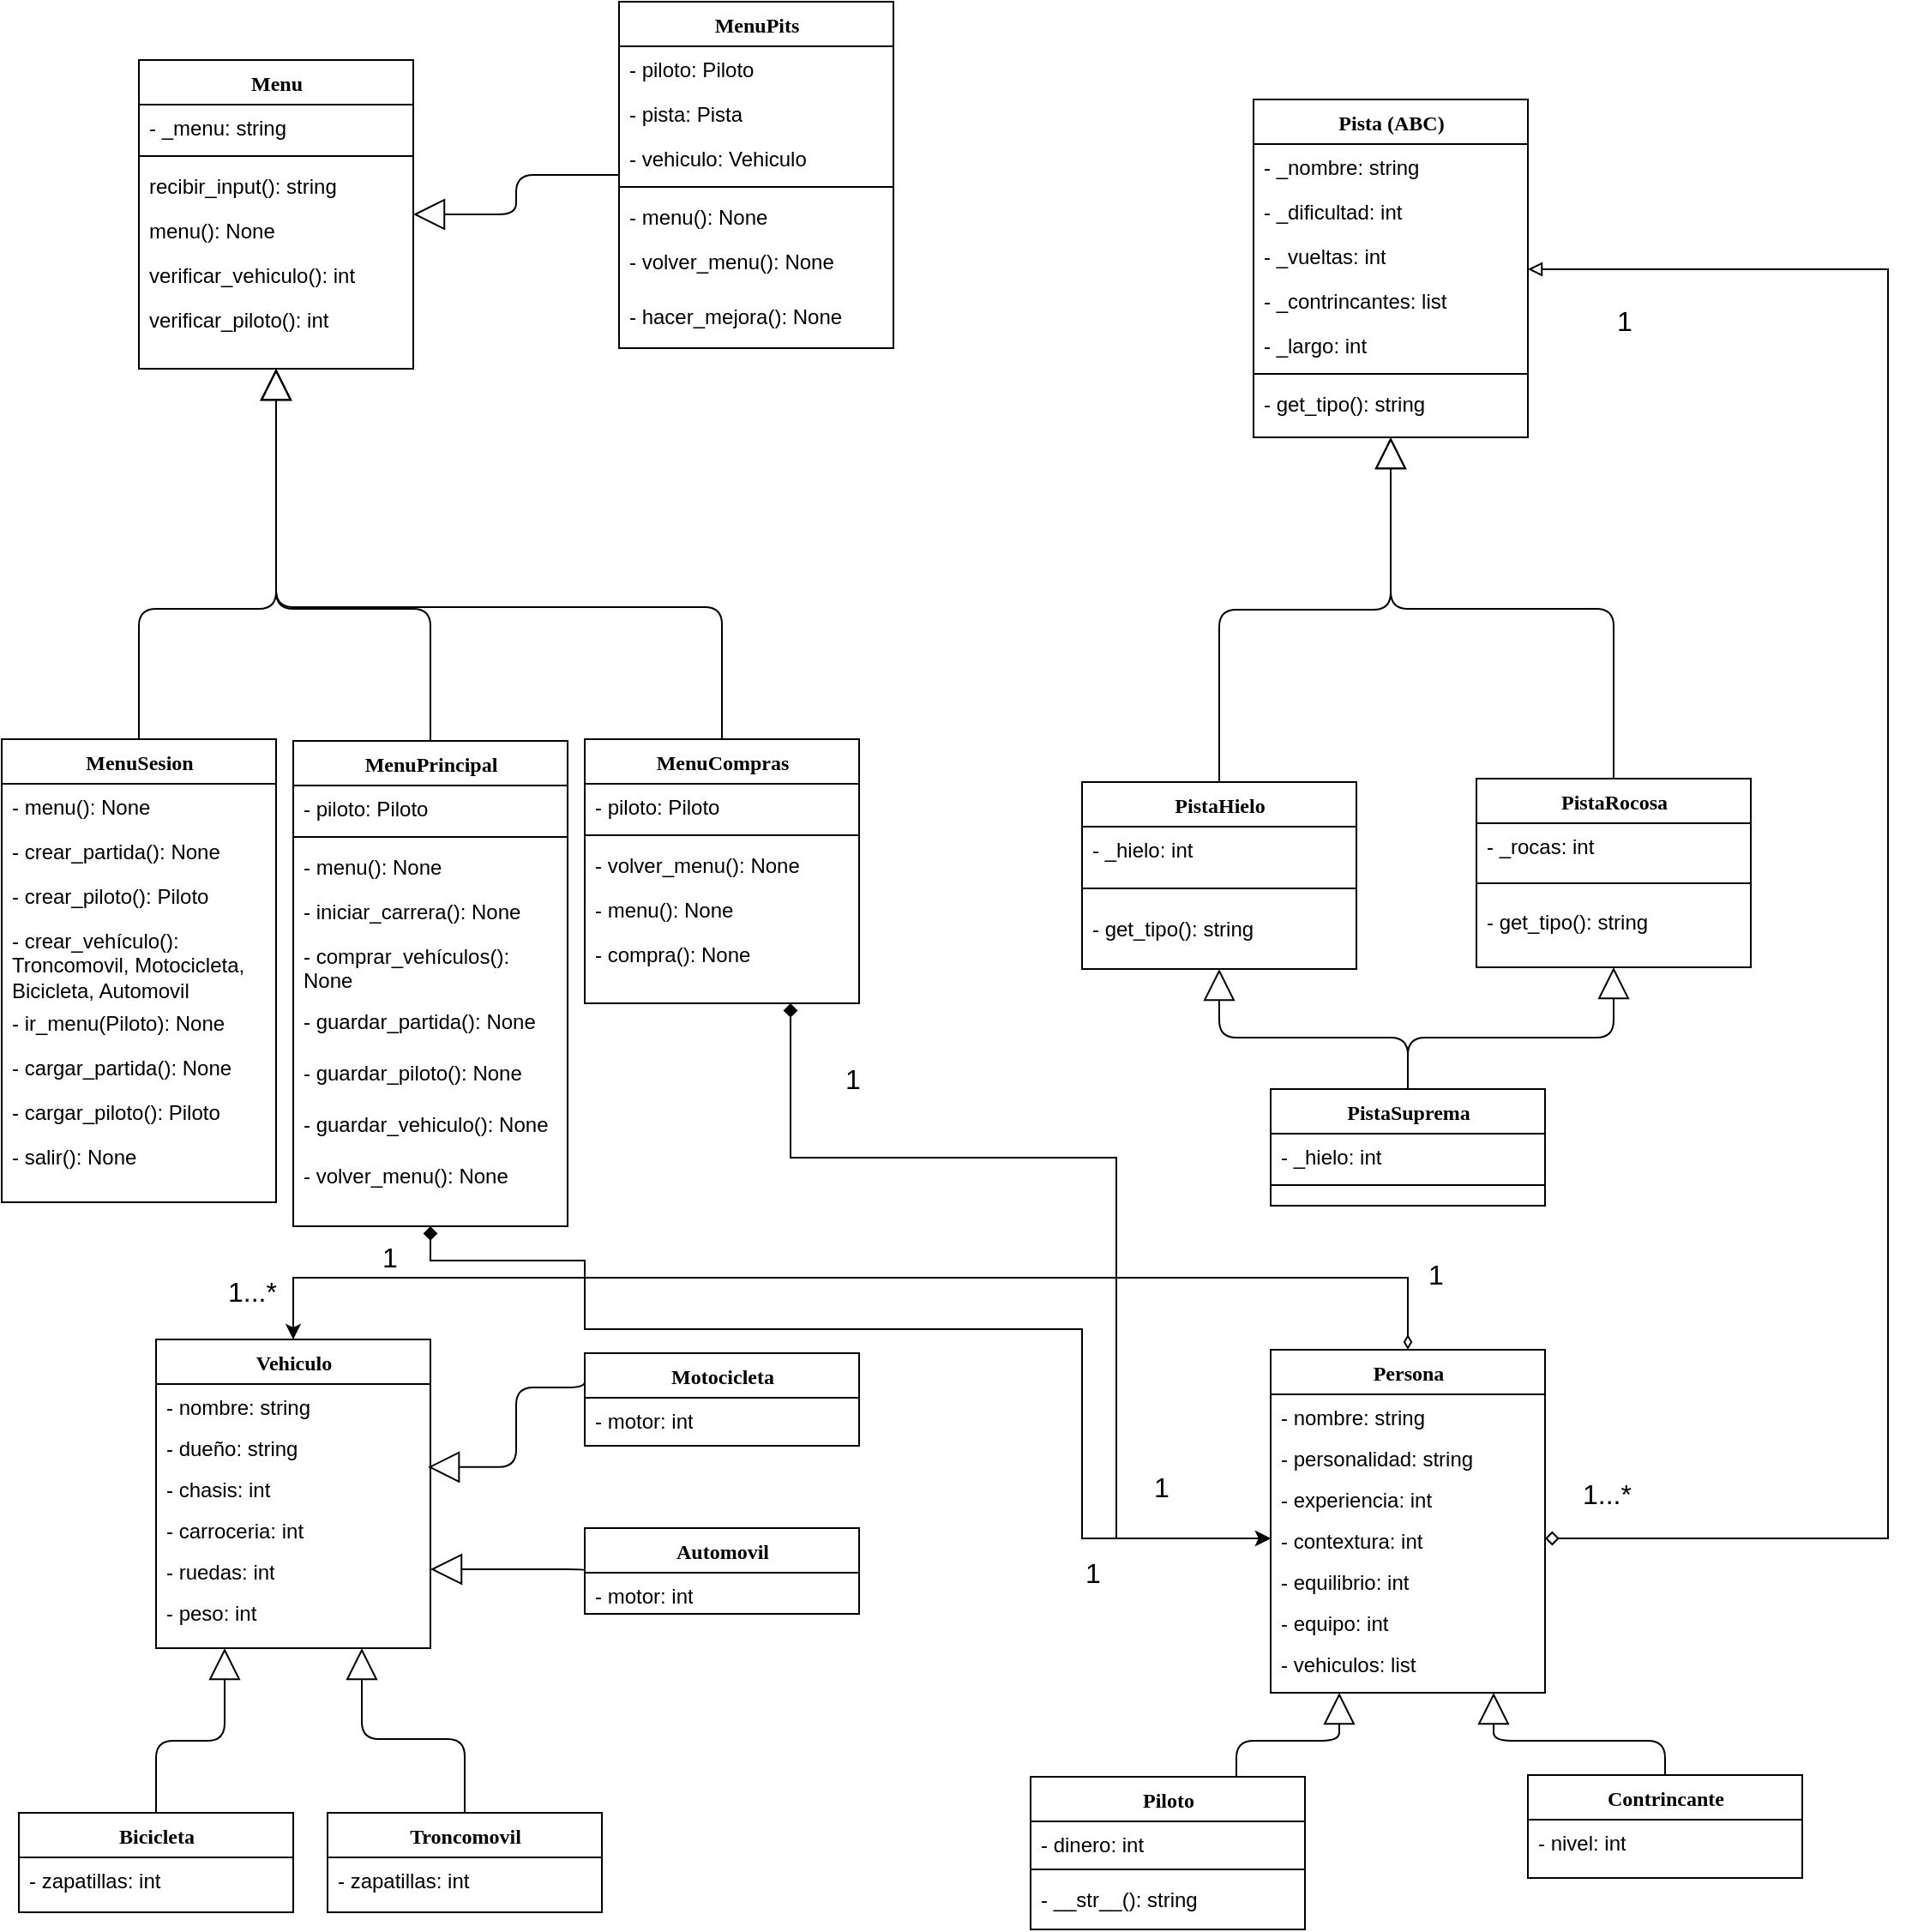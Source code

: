 <mxfile version="11.2.8" type="device" pages="1"><diagram name="Page-1" id="9f46799a-70d6-7492-0946-bef42562c5a5"><mxGraphModel dx="1038" dy="548" grid="1" gridSize="10" guides="1" tooltips="1" connect="1" arrows="1" fold="1" page="1" pageScale="1" pageWidth="1200" pageHeight="1600" background="#ffffff" math="0" shadow="0"><root><mxCell id="0"/><mxCell id="1" parent="0"/><mxCell id="78961159f06e98e8-17" value="Menu" style="swimlane;html=1;fontStyle=1;align=center;verticalAlign=top;childLayout=stackLayout;horizontal=1;startSize=26;horizontalStack=0;resizeParent=1;resizeLast=0;collapsible=1;marginBottom=0;swimlaneFillColor=#ffffff;rounded=0;shadow=0;comic=0;labelBackgroundColor=none;strokeColor=#000000;strokeWidth=1;fillColor=none;fontFamily=Verdana;fontSize=12;fontColor=#000000;" parent="1" vertex="1"><mxGeometry x="90" y="60" width="160" height="180" as="geometry"/></mxCell><mxCell id="78961159f06e98e8-21" value="- _menu: string" style="text;html=1;strokeColor=none;fillColor=none;align=left;verticalAlign=top;spacingLeft=4;spacingRight=4;whiteSpace=wrap;overflow=hidden;rotatable=0;points=[[0,0.5],[1,0.5]];portConstraint=eastwest;" parent="78961159f06e98e8-17" vertex="1"><mxGeometry y="26" width="160" height="26" as="geometry"/></mxCell><mxCell id="78961159f06e98e8-19" value="" style="line;html=1;strokeWidth=1;fillColor=none;align=left;verticalAlign=middle;spacingTop=-1;spacingLeft=3;spacingRight=3;rotatable=0;labelPosition=right;points=[];portConstraint=eastwest;" parent="78961159f06e98e8-17" vertex="1"><mxGeometry y="52" width="160" height="8" as="geometry"/></mxCell><mxCell id="78961159f06e98e8-20" value="recibir_input(): string" style="text;html=1;strokeColor=none;fillColor=none;align=left;verticalAlign=top;spacingLeft=4;spacingRight=4;whiteSpace=wrap;overflow=hidden;rotatable=0;points=[[0,0.5],[1,0.5]];portConstraint=eastwest;" parent="78961159f06e98e8-17" vertex="1"><mxGeometry y="60" width="160" height="26" as="geometry"/></mxCell><mxCell id="78961159f06e98e8-27" value="menu(): None" style="text;html=1;strokeColor=none;fillColor=none;align=left;verticalAlign=top;spacingLeft=4;spacingRight=4;whiteSpace=wrap;overflow=hidden;rotatable=0;points=[[0,0.5],[1,0.5]];portConstraint=eastwest;" parent="78961159f06e98e8-17" vertex="1"><mxGeometry y="86" width="160" height="26" as="geometry"/></mxCell><mxCell id="rrt5qIsSWdjHGYp9S4pI-237" value="verificar_vehiculo(): int" style="text;html=1;strokeColor=none;fillColor=none;align=left;verticalAlign=top;spacingLeft=4;spacingRight=4;whiteSpace=wrap;overflow=hidden;rotatable=0;points=[[0,0.5],[1,0.5]];portConstraint=eastwest;" vertex="1" parent="78961159f06e98e8-17"><mxGeometry y="112" width="160" height="26" as="geometry"/></mxCell><mxCell id="rrt5qIsSWdjHGYp9S4pI-238" value="verificar_piloto(): int" style="text;html=1;strokeColor=none;fillColor=none;align=left;verticalAlign=top;spacingLeft=4;spacingRight=4;whiteSpace=wrap;overflow=hidden;rotatable=0;points=[[0,0.5],[1,0.5]];portConstraint=eastwest;" vertex="1" parent="78961159f06e98e8-17"><mxGeometry y="138" width="160" height="26" as="geometry"/></mxCell><mxCell id="78961159f06e98e8-43" value="Pista (ABC)" style="swimlane;html=1;fontStyle=1;align=center;verticalAlign=top;childLayout=stackLayout;horizontal=1;startSize=26;horizontalStack=0;resizeParent=1;resizeLast=0;collapsible=1;marginBottom=0;swimlaneFillColor=#ffffff;rounded=0;shadow=0;comic=0;labelBackgroundColor=none;strokeColor=#000000;strokeWidth=1;fillColor=none;fontFamily=Verdana;fontSize=12;fontColor=#000000;container=0;" parent="1" vertex="1"><mxGeometry x="740" y="83" width="160" height="197" as="geometry"/></mxCell><mxCell id="78961159f06e98e8-44" value="- _nombre: string" style="text;html=1;strokeColor=none;fillColor=none;align=left;verticalAlign=top;spacingLeft=4;spacingRight=4;whiteSpace=wrap;overflow=hidden;rotatable=0;points=[[0,0.5],[1,0.5]];portConstraint=eastwest;" parent="78961159f06e98e8-43" vertex="1"><mxGeometry y="26" width="160" height="26" as="geometry"/></mxCell><mxCell id="78961159f06e98e8-45" value="- _dificultad: int" style="text;html=1;strokeColor=none;fillColor=none;align=left;verticalAlign=top;spacingLeft=4;spacingRight=4;whiteSpace=wrap;overflow=hidden;rotatable=0;points=[[0,0.5],[1,0.5]];portConstraint=eastwest;" parent="78961159f06e98e8-43" vertex="1"><mxGeometry y="52" width="160" height="26" as="geometry"/></mxCell><mxCell id="78961159f06e98e8-49" value="- _vueltas: int" style="text;html=1;strokeColor=none;fillColor=none;align=left;verticalAlign=top;spacingLeft=4;spacingRight=4;whiteSpace=wrap;overflow=hidden;rotatable=0;points=[[0,0.5],[1,0.5]];portConstraint=eastwest;" parent="78961159f06e98e8-43" vertex="1"><mxGeometry y="78" width="160" height="26" as="geometry"/></mxCell><mxCell id="rrt5qIsSWdjHGYp9S4pI-61" value="- _contrincantes: list" style="text;html=1;strokeColor=none;fillColor=none;align=left;verticalAlign=top;spacingLeft=4;spacingRight=4;whiteSpace=wrap;overflow=hidden;rotatable=0;points=[[0,0.5],[1,0.5]];portConstraint=eastwest;" vertex="1" parent="78961159f06e98e8-43"><mxGeometry y="104" width="160" height="26" as="geometry"/></mxCell><mxCell id="rrt5qIsSWdjHGYp9S4pI-62" value="- _largo: int" style="text;html=1;strokeColor=none;fillColor=none;align=left;verticalAlign=top;spacingLeft=4;spacingRight=4;whiteSpace=wrap;overflow=hidden;rotatable=0;points=[[0,0.5],[1,0.5]];portConstraint=eastwest;" vertex="1" parent="78961159f06e98e8-43"><mxGeometry y="130" width="160" height="26" as="geometry"/></mxCell><mxCell id="rrt5qIsSWdjHGYp9S4pI-65" value="" style="line;html=1;strokeWidth=1;fillColor=none;align=left;verticalAlign=middle;spacingTop=-1;spacingLeft=3;spacingRight=3;rotatable=0;labelPosition=right;points=[];portConstraint=eastwest;" vertex="1" parent="78961159f06e98e8-43"><mxGeometry y="156" width="160" height="8" as="geometry"/></mxCell><mxCell id="rrt5qIsSWdjHGYp9S4pI-73" value="- get_tipo(): string" style="text;html=1;strokeColor=none;fillColor=none;align=left;verticalAlign=top;spacingLeft=4;spacingRight=4;whiteSpace=wrap;overflow=hidden;rotatable=0;points=[[0,0.5],[1,0.5]];portConstraint=eastwest;" vertex="1" parent="78961159f06e98e8-43"><mxGeometry y="164" width="160" height="26" as="geometry"/></mxCell><mxCell id="78961159f06e98e8-128" style="edgeStyle=orthogonalEdgeStyle;html=1;labelBackgroundColor=none;startFill=0;startSize=8;endArrow=block;endFill=0;endSize=16;fontFamily=Verdana;fontSize=12;entryX=0.5;entryY=1;entryDx=0;entryDy=0;exitX=0.5;exitY=0;exitDx=0;exitDy=0;" parent="1" source="78961159f06e98e8-82" target="78961159f06e98e8-17" edge="1"><mxGeometry relative="1" as="geometry"><Array as="points"><mxPoint x="90" y="380"/><mxPoint x="170" y="380"/></Array></mxGeometry></mxCell><mxCell id="78961159f06e98e8-82" value="MenuSesion&lt;br&gt;" style="swimlane;html=1;fontStyle=1;align=center;verticalAlign=top;childLayout=stackLayout;horizontal=1;startSize=26;horizontalStack=0;resizeParent=1;resizeLast=0;collapsible=1;marginBottom=0;swimlaneFillColor=#ffffff;rounded=0;shadow=0;comic=0;labelBackgroundColor=none;strokeColor=#000000;strokeWidth=1;fillColor=none;fontFamily=Verdana;fontSize=12;fontColor=#000000;" parent="1" vertex="1"><mxGeometry x="10" y="456" width="160" height="270" as="geometry"/></mxCell><mxCell id="78961159f06e98e8-91" value="- menu(): None&lt;br&gt;" style="text;html=1;strokeColor=none;fillColor=none;align=left;verticalAlign=top;spacingLeft=4;spacingRight=4;whiteSpace=wrap;overflow=hidden;rotatable=0;points=[[0,0.5],[1,0.5]];portConstraint=eastwest;" parent="78961159f06e98e8-82" vertex="1"><mxGeometry y="26" width="160" height="26" as="geometry"/></mxCell><mxCell id="78961159f06e98e8-94" value="- crear_partida(): None" style="text;html=1;strokeColor=none;fillColor=none;align=left;verticalAlign=top;spacingLeft=4;spacingRight=4;whiteSpace=wrap;overflow=hidden;rotatable=0;points=[[0,0.5],[1,0.5]];portConstraint=eastwest;" parent="78961159f06e98e8-82" vertex="1"><mxGeometry y="52" width="160" height="26" as="geometry"/></mxCell><mxCell id="rrt5qIsSWdjHGYp9S4pI-35" value="- crear_piloto(): Piloto" style="text;html=1;strokeColor=none;fillColor=none;align=left;verticalAlign=top;spacingLeft=4;spacingRight=4;whiteSpace=wrap;overflow=hidden;rotatable=0;points=[[0,0.5],[1,0.5]];portConstraint=eastwest;" vertex="1" parent="78961159f06e98e8-82"><mxGeometry y="78" width="160" height="26" as="geometry"/></mxCell><mxCell id="rrt5qIsSWdjHGYp9S4pI-36" value="- crear_vehículo(): Troncomovil, Motocicleta, Bicicleta, Automovil" style="text;html=1;strokeColor=none;fillColor=none;align=left;verticalAlign=top;spacingLeft=4;spacingRight=4;whiteSpace=wrap;overflow=hidden;rotatable=0;points=[[0,0.5],[1,0.5]];portConstraint=eastwest;" vertex="1" parent="78961159f06e98e8-82"><mxGeometry y="104" width="160" height="48" as="geometry"/></mxCell><mxCell id="rrt5qIsSWdjHGYp9S4pI-39" value="- ir_menu(Piloto): None" style="text;html=1;strokeColor=none;fillColor=none;align=left;verticalAlign=top;spacingLeft=4;spacingRight=4;whiteSpace=wrap;overflow=hidden;rotatable=0;points=[[0,0.5],[1,0.5]];portConstraint=eastwest;" vertex="1" parent="78961159f06e98e8-82"><mxGeometry y="152" width="160" height="26" as="geometry"/></mxCell><mxCell id="rrt5qIsSWdjHGYp9S4pI-40" value="- cargar_partida(): None" style="text;html=1;strokeColor=none;fillColor=none;align=left;verticalAlign=top;spacingLeft=4;spacingRight=4;whiteSpace=wrap;overflow=hidden;rotatable=0;points=[[0,0.5],[1,0.5]];portConstraint=eastwest;" vertex="1" parent="78961159f06e98e8-82"><mxGeometry y="178" width="160" height="26" as="geometry"/></mxCell><mxCell id="rrt5qIsSWdjHGYp9S4pI-41" value="- cargar_piloto(): Piloto" style="text;html=1;strokeColor=none;fillColor=none;align=left;verticalAlign=top;spacingLeft=4;spacingRight=4;whiteSpace=wrap;overflow=hidden;rotatable=0;points=[[0,0.5],[1,0.5]];portConstraint=eastwest;" vertex="1" parent="78961159f06e98e8-82"><mxGeometry y="204" width="160" height="26" as="geometry"/></mxCell><mxCell id="rrt5qIsSWdjHGYp9S4pI-42" value="- salir(): None" style="text;html=1;strokeColor=none;fillColor=none;align=left;verticalAlign=top;spacingLeft=4;spacingRight=4;whiteSpace=wrap;overflow=hidden;rotatable=0;points=[[0,0.5],[1,0.5]];portConstraint=eastwest;" vertex="1" parent="78961159f06e98e8-82"><mxGeometry y="230" width="160" height="26" as="geometry"/></mxCell><mxCell id="78961159f06e98e8-127" style="edgeStyle=orthogonalEdgeStyle;html=1;labelBackgroundColor=none;startFill=0;startSize=8;endArrow=block;endFill=0;endSize=16;fontFamily=Verdana;fontSize=12;" parent="1" source="78961159f06e98e8-95" target="78961159f06e98e8-43" edge="1"><mxGeometry relative="1" as="geometry"/></mxCell><mxCell id="78961159f06e98e8-95" value="PistaHielo" style="swimlane;html=1;fontStyle=1;align=center;verticalAlign=top;childLayout=stackLayout;horizontal=1;startSize=26;horizontalStack=0;resizeParent=1;resizeLast=0;collapsible=1;marginBottom=0;swimlaneFillColor=#ffffff;rounded=0;shadow=0;comic=0;labelBackgroundColor=none;strokeColor=#000000;strokeWidth=1;fillColor=none;fontFamily=Verdana;fontSize=12;fontColor=#000000;" parent="1" vertex="1"><mxGeometry x="640" y="481" width="160" height="109" as="geometry"/></mxCell><mxCell id="78961159f06e98e8-96" value="- _hielo: int" style="text;html=1;strokeColor=none;fillColor=none;align=left;verticalAlign=top;spacingLeft=4;spacingRight=4;whiteSpace=wrap;overflow=hidden;rotatable=0;points=[[0,0.5],[1,0.5]];portConstraint=eastwest;" parent="78961159f06e98e8-95" vertex="1"><mxGeometry y="26" width="160" height="26" as="geometry"/></mxCell><mxCell id="78961159f06e98e8-103" value="" style="line;html=1;strokeWidth=1;fillColor=none;align=left;verticalAlign=middle;spacingTop=-1;spacingLeft=3;spacingRight=3;rotatable=0;labelPosition=right;points=[];portConstraint=eastwest;" parent="78961159f06e98e8-95" vertex="1"><mxGeometry y="52" width="160" height="20" as="geometry"/></mxCell><mxCell id="rrt5qIsSWdjHGYp9S4pI-78" value="- get_tipo(): string" style="text;html=1;strokeColor=none;fillColor=none;align=left;verticalAlign=top;spacingLeft=4;spacingRight=4;whiteSpace=wrap;overflow=hidden;rotatable=0;points=[[0,0.5],[1,0.5]];portConstraint=eastwest;" vertex="1" parent="78961159f06e98e8-95"><mxGeometry y="72" width="160" height="26" as="geometry"/></mxCell><mxCell id="78961159f06e98e8-126" style="edgeStyle=orthogonalEdgeStyle;html=1;labelBackgroundColor=none;startFill=0;startSize=8;endArrow=block;endFill=0;endSize=16;fontFamily=Verdana;fontSize=12;" parent="1" source="78961159f06e98e8-108" target="78961159f06e98e8-43" edge="1"><mxGeometry relative="1" as="geometry"><Array as="points"><mxPoint x="950" y="380"/><mxPoint x="820" y="380"/></Array></mxGeometry></mxCell><mxCell id="78961159f06e98e8-108" value="PistaRocosa" style="swimlane;html=1;fontStyle=1;align=center;verticalAlign=top;childLayout=stackLayout;horizontal=1;startSize=26;horizontalStack=0;resizeParent=1;resizeLast=0;collapsible=1;marginBottom=0;swimlaneFillColor=#ffffff;rounded=0;shadow=0;comic=0;labelBackgroundColor=none;strokeColor=#000000;strokeWidth=1;fillColor=none;fontFamily=Verdana;fontSize=12;fontColor=#000000;" parent="1" vertex="1"><mxGeometry x="870" y="479" width="160" height="110" as="geometry"/></mxCell><mxCell id="78961159f06e98e8-109" value="- _rocas: int" style="text;html=1;strokeColor=none;fillColor=none;align=left;verticalAlign=top;spacingLeft=4;spacingRight=4;whiteSpace=wrap;overflow=hidden;rotatable=0;points=[[0,0.5],[1,0.5]];portConstraint=eastwest;" parent="78961159f06e98e8-108" vertex="1"><mxGeometry y="26" width="160" height="26" as="geometry"/></mxCell><mxCell id="78961159f06e98e8-116" value="" style="line;html=1;strokeWidth=1;fillColor=none;align=left;verticalAlign=middle;spacingTop=-1;spacingLeft=3;spacingRight=3;rotatable=0;labelPosition=right;points=[];portConstraint=eastwest;" parent="78961159f06e98e8-108" vertex="1"><mxGeometry y="52" width="160" height="18" as="geometry"/></mxCell><mxCell id="rrt5qIsSWdjHGYp9S4pI-80" value="- get_tipo(): string" style="text;html=1;strokeColor=none;fillColor=none;align=left;verticalAlign=top;spacingLeft=4;spacingRight=4;whiteSpace=wrap;overflow=hidden;rotatable=0;points=[[0,0.5],[1,0.5]];portConstraint=eastwest;" vertex="1" parent="78961159f06e98e8-108"><mxGeometry y="70" width="160" height="30" as="geometry"/></mxCell><mxCell id="rrt5qIsSWdjHGYp9S4pI-13" value="MenuPrincipal" style="swimlane;html=1;fontStyle=1;align=center;verticalAlign=top;childLayout=stackLayout;horizontal=1;startSize=26;horizontalStack=0;resizeParent=1;resizeLast=0;collapsible=1;marginBottom=0;swimlaneFillColor=#ffffff;rounded=0;shadow=0;comic=0;labelBackgroundColor=none;strokeColor=#000000;strokeWidth=1;fillColor=none;fontFamily=Verdana;fontSize=12;fontColor=#000000;" vertex="1" parent="1"><mxGeometry x="180" y="457" width="160" height="283" as="geometry"/></mxCell><mxCell id="rrt5qIsSWdjHGYp9S4pI-14" value="- piloto: Piloto" style="text;html=1;strokeColor=none;fillColor=none;align=left;verticalAlign=top;spacingLeft=4;spacingRight=4;whiteSpace=wrap;overflow=hidden;rotatable=0;points=[[0,0.5],[1,0.5]];portConstraint=eastwest;" vertex="1" parent="rrt5qIsSWdjHGYp9S4pI-13"><mxGeometry y="26" width="160" height="26" as="geometry"/></mxCell><mxCell id="rrt5qIsSWdjHGYp9S4pI-21" value="" style="line;html=1;strokeWidth=1;fillColor=none;align=left;verticalAlign=middle;spacingTop=-1;spacingLeft=3;spacingRight=3;rotatable=0;labelPosition=right;points=[];portConstraint=eastwest;" vertex="1" parent="rrt5qIsSWdjHGYp9S4pI-13"><mxGeometry y="52" width="160" height="8" as="geometry"/></mxCell><mxCell id="rrt5qIsSWdjHGYp9S4pI-22" value="- menu(): None" style="text;html=1;strokeColor=none;fillColor=none;align=left;verticalAlign=top;spacingLeft=4;spacingRight=4;whiteSpace=wrap;overflow=hidden;rotatable=0;points=[[0,0.5],[1,0.5]];portConstraint=eastwest;" vertex="1" parent="rrt5qIsSWdjHGYp9S4pI-13"><mxGeometry y="60" width="160" height="26" as="geometry"/></mxCell><mxCell id="rrt5qIsSWdjHGYp9S4pI-23" value="- iniciar_carrera(): None" style="text;html=1;strokeColor=none;fillColor=none;align=left;verticalAlign=top;spacingLeft=4;spacingRight=4;whiteSpace=wrap;overflow=hidden;rotatable=0;points=[[0,0.5],[1,0.5]];portConstraint=eastwest;" vertex="1" parent="rrt5qIsSWdjHGYp9S4pI-13"><mxGeometry y="86" width="160" height="26" as="geometry"/></mxCell><mxCell id="rrt5qIsSWdjHGYp9S4pI-43" value="- comprar_vehículos(): None" style="text;html=1;strokeColor=none;fillColor=none;align=left;verticalAlign=top;spacingLeft=4;spacingRight=4;whiteSpace=wrap;overflow=hidden;rotatable=0;points=[[0,0.5],[1,0.5]];portConstraint=eastwest;" vertex="1" parent="rrt5qIsSWdjHGYp9S4pI-13"><mxGeometry y="112" width="160" height="38" as="geometry"/></mxCell><mxCell id="rrt5qIsSWdjHGYp9S4pI-44" value="- guardar_partida(): None" style="text;html=1;strokeColor=none;fillColor=none;align=left;verticalAlign=top;spacingLeft=4;spacingRight=4;whiteSpace=wrap;overflow=hidden;rotatable=0;points=[[0,0.5],[1,0.5]];portConstraint=eastwest;" vertex="1" parent="rrt5qIsSWdjHGYp9S4pI-13"><mxGeometry y="150" width="160" height="30" as="geometry"/></mxCell><mxCell id="rrt5qIsSWdjHGYp9S4pI-45" value="- guardar_piloto(): None" style="text;html=1;strokeColor=none;fillColor=none;align=left;verticalAlign=top;spacingLeft=4;spacingRight=4;whiteSpace=wrap;overflow=hidden;rotatable=0;points=[[0,0.5],[1,0.5]];portConstraint=eastwest;" vertex="1" parent="rrt5qIsSWdjHGYp9S4pI-13"><mxGeometry y="180" width="160" height="30" as="geometry"/></mxCell><mxCell id="rrt5qIsSWdjHGYp9S4pI-46" value="- guardar_vehiculo(): None" style="text;html=1;strokeColor=none;fillColor=none;align=left;verticalAlign=top;spacingLeft=4;spacingRight=4;whiteSpace=wrap;overflow=hidden;rotatable=0;points=[[0,0.5],[1,0.5]];portConstraint=eastwest;" vertex="1" parent="rrt5qIsSWdjHGYp9S4pI-13"><mxGeometry y="210" width="160" height="30" as="geometry"/></mxCell><mxCell id="rrt5qIsSWdjHGYp9S4pI-47" value="- volver_menu(): None" style="text;html=1;strokeColor=none;fillColor=none;align=left;verticalAlign=top;spacingLeft=4;spacingRight=4;whiteSpace=wrap;overflow=hidden;rotatable=0;points=[[0,0.5],[1,0.5]];portConstraint=eastwest;" vertex="1" parent="rrt5qIsSWdjHGYp9S4pI-13"><mxGeometry y="240" width="160" height="20" as="geometry"/></mxCell><mxCell id="rrt5qIsSWdjHGYp9S4pI-180" value="" style="edgeStyle=orthogonalEdgeStyle;rounded=0;orthogonalLoop=1;jettySize=auto;html=1;startArrow=diamond;startFill=1;fontSize=16;entryX=0;entryY=0.5;entryDx=0;entryDy=0;exitX=0.75;exitY=1;exitDx=0;exitDy=0;" edge="1" parent="1" source="rrt5qIsSWdjHGYp9S4pI-24" target="rrt5qIsSWdjHGYp9S4pI-143"><mxGeometry relative="1" as="geometry"><mxPoint x="690" y="930" as="targetPoint"/><Array as="points"><mxPoint x="470" y="700"/><mxPoint x="660" y="700"/><mxPoint x="660" y="922"/></Array></mxGeometry></mxCell><mxCell id="rrt5qIsSWdjHGYp9S4pI-24" value="MenuCompras" style="swimlane;html=1;fontStyle=1;align=center;verticalAlign=top;childLayout=stackLayout;horizontal=1;startSize=26;horizontalStack=0;resizeParent=1;resizeLast=0;collapsible=1;marginBottom=0;swimlaneFillColor=#ffffff;rounded=0;shadow=0;comic=0;labelBackgroundColor=none;strokeColor=#000000;strokeWidth=1;fillColor=none;fontFamily=Verdana;fontSize=12;fontColor=#000000;" vertex="1" parent="1"><mxGeometry x="350" y="456" width="160" height="154" as="geometry"/></mxCell><mxCell id="rrt5qIsSWdjHGYp9S4pI-25" value="- piloto: Piloto" style="text;html=1;strokeColor=none;fillColor=none;align=left;verticalAlign=top;spacingLeft=4;spacingRight=4;whiteSpace=wrap;overflow=hidden;rotatable=0;points=[[0,0.5],[1,0.5]];portConstraint=eastwest;" vertex="1" parent="rrt5qIsSWdjHGYp9S4pI-24"><mxGeometry y="26" width="160" height="26" as="geometry"/></mxCell><mxCell id="rrt5qIsSWdjHGYp9S4pI-32" value="" style="line;html=1;strokeWidth=1;fillColor=none;align=left;verticalAlign=middle;spacingTop=-1;spacingLeft=3;spacingRight=3;rotatable=0;labelPosition=right;points=[];portConstraint=eastwest;" vertex="1" parent="rrt5qIsSWdjHGYp9S4pI-24"><mxGeometry y="52" width="160" height="8" as="geometry"/></mxCell><mxCell id="rrt5qIsSWdjHGYp9S4pI-33" value="- volver_menu(): None" style="text;html=1;strokeColor=none;fillColor=none;align=left;verticalAlign=top;spacingLeft=4;spacingRight=4;whiteSpace=wrap;overflow=hidden;rotatable=0;points=[[0,0.5],[1,0.5]];portConstraint=eastwest;" vertex="1" parent="rrt5qIsSWdjHGYp9S4pI-24"><mxGeometry y="60" width="160" height="26" as="geometry"/></mxCell><mxCell id="rrt5qIsSWdjHGYp9S4pI-34" value="- menu(): None" style="text;html=1;strokeColor=none;fillColor=none;align=left;verticalAlign=top;spacingLeft=4;spacingRight=4;whiteSpace=wrap;overflow=hidden;rotatable=0;points=[[0,0.5],[1,0.5]];portConstraint=eastwest;" vertex="1" parent="rrt5qIsSWdjHGYp9S4pI-24"><mxGeometry y="86" width="160" height="26" as="geometry"/></mxCell><mxCell id="rrt5qIsSWdjHGYp9S4pI-48" value="- compra(): None" style="text;html=1;strokeColor=none;fillColor=none;align=left;verticalAlign=top;spacingLeft=4;spacingRight=4;whiteSpace=wrap;overflow=hidden;rotatable=0;points=[[0,0.5],[1,0.5]];portConstraint=eastwest;" vertex="1" parent="rrt5qIsSWdjHGYp9S4pI-24"><mxGeometry y="112" width="160" height="26" as="geometry"/></mxCell><mxCell id="rrt5qIsSWdjHGYp9S4pI-53" style="edgeStyle=orthogonalEdgeStyle;html=1;labelBackgroundColor=none;startFill=0;startSize=8;endArrow=block;endFill=0;endSize=16;fontFamily=Verdana;fontSize=12;exitX=0.5;exitY=0;exitDx=0;exitDy=0;" edge="1" parent="1" source="rrt5qIsSWdjHGYp9S4pI-13" target="78961159f06e98e8-17"><mxGeometry relative="1" as="geometry"><Array as="points"><mxPoint x="260" y="380"/><mxPoint x="170" y="380"/></Array><mxPoint x="90" y="455.833" as="sourcePoint"/><mxPoint x="170" y="209.167" as="targetPoint"/></mxGeometry></mxCell><mxCell id="rrt5qIsSWdjHGYp9S4pI-54" style="edgeStyle=orthogonalEdgeStyle;html=1;labelBackgroundColor=none;startFill=0;startSize=8;endArrow=block;endFill=0;endSize=16;fontFamily=Verdana;fontSize=12;exitX=0.5;exitY=0;exitDx=0;exitDy=0;" edge="1" parent="1" source="rrt5qIsSWdjHGYp9S4pI-24" target="78961159f06e98e8-17"><mxGeometry relative="1" as="geometry"><Array as="points"><mxPoint x="430" y="379"/><mxPoint x="170" y="379"/></Array><mxPoint x="260" y="456.167" as="sourcePoint"/><mxPoint x="170" y="250" as="targetPoint"/></mxGeometry></mxCell><mxCell id="rrt5qIsSWdjHGYp9S4pI-75" value="PistaSuprema" style="swimlane;html=1;fontStyle=1;align=center;verticalAlign=top;childLayout=stackLayout;horizontal=1;startSize=26;horizontalStack=0;resizeParent=1;resizeLast=0;collapsible=1;marginBottom=0;swimlaneFillColor=#ffffff;rounded=0;shadow=0;comic=0;labelBackgroundColor=none;strokeColor=#000000;strokeWidth=1;fillColor=none;fontFamily=Verdana;fontSize=12;fontColor=#000000;" vertex="1" parent="1"><mxGeometry x="750" y="660" width="160" height="68" as="geometry"/></mxCell><mxCell id="rrt5qIsSWdjHGYp9S4pI-76" value="- _hielo: int" style="text;html=1;strokeColor=none;fillColor=none;align=left;verticalAlign=top;spacingLeft=4;spacingRight=4;whiteSpace=wrap;overflow=hidden;rotatable=0;points=[[0,0.5],[1,0.5]];portConstraint=eastwest;" vertex="1" parent="rrt5qIsSWdjHGYp9S4pI-75"><mxGeometry y="26" width="160" height="26" as="geometry"/></mxCell><mxCell id="rrt5qIsSWdjHGYp9S4pI-77" value="" style="line;html=1;strokeWidth=1;fillColor=none;align=left;verticalAlign=middle;spacingTop=-1;spacingLeft=3;spacingRight=3;rotatable=0;labelPosition=right;points=[];portConstraint=eastwest;" vertex="1" parent="rrt5qIsSWdjHGYp9S4pI-75"><mxGeometry y="52" width="160" height="8" as="geometry"/></mxCell><mxCell id="rrt5qIsSWdjHGYp9S4pI-85" style="edgeStyle=orthogonalEdgeStyle;html=1;labelBackgroundColor=none;startFill=0;startSize=8;endArrow=block;endFill=0;endSize=16;fontFamily=Verdana;fontSize=12;exitX=0.5;exitY=0;exitDx=0;exitDy=0;entryX=0.5;entryY=1;entryDx=0;entryDy=0;" edge="1" parent="1" source="rrt5qIsSWdjHGYp9S4pI-75" target="78961159f06e98e8-95"><mxGeometry relative="1" as="geometry"><Array as="points"><mxPoint x="830" y="630"/><mxPoint x="720" y="630"/></Array><mxPoint x="865" y="651.5" as="sourcePoint"/><mxPoint x="735" y="448.5" as="targetPoint"/></mxGeometry></mxCell><mxCell id="rrt5qIsSWdjHGYp9S4pI-86" style="edgeStyle=orthogonalEdgeStyle;html=1;labelBackgroundColor=none;startFill=0;startSize=8;endArrow=block;endFill=0;endSize=16;fontFamily=Verdana;fontSize=12;exitX=0.5;exitY=0;exitDx=0;exitDy=0;entryX=0.5;entryY=1;entryDx=0;entryDy=0;" edge="1" parent="1" source="rrt5qIsSWdjHGYp9S4pI-75" target="78961159f06e98e8-108"><mxGeometry relative="1" as="geometry"><Array as="points"><mxPoint x="830" y="630"/><mxPoint x="950" y="630"/></Array><mxPoint x="840" y="670" as="sourcePoint"/><mxPoint x="940" y="630" as="targetPoint"/></mxGeometry></mxCell><mxCell id="rrt5qIsSWdjHGYp9S4pI-87" value="Vehiculo" style="swimlane;html=1;fontStyle=1;align=center;verticalAlign=top;childLayout=stackLayout;horizontal=1;startSize=26;horizontalStack=0;resizeParent=1;resizeLast=0;collapsible=1;marginBottom=0;swimlaneFillColor=#ffffff;rounded=0;shadow=0;comic=0;labelBackgroundColor=none;strokeColor=#000000;strokeWidth=1;fillColor=none;fontFamily=Verdana;fontSize=12;fontColor=#000000;" vertex="1" parent="1"><mxGeometry x="100" y="806" width="160" height="180" as="geometry"/></mxCell><mxCell id="rrt5qIsSWdjHGYp9S4pI-88" value="- nombre: string" style="text;html=1;strokeColor=none;fillColor=none;align=left;verticalAlign=top;spacingLeft=4;spacingRight=4;whiteSpace=wrap;overflow=hidden;rotatable=0;points=[[0,0.5],[1,0.5]];portConstraint=eastwest;" vertex="1" parent="rrt5qIsSWdjHGYp9S4pI-87"><mxGeometry y="26" width="160" height="24" as="geometry"/></mxCell><mxCell id="rrt5qIsSWdjHGYp9S4pI-99" value="- dueño: string&amp;nbsp;" style="text;html=1;strokeColor=none;fillColor=none;align=left;verticalAlign=top;spacingLeft=4;spacingRight=4;whiteSpace=wrap;overflow=hidden;rotatable=0;points=[[0,0.5],[1,0.5]];portConstraint=eastwest;" vertex="1" parent="rrt5qIsSWdjHGYp9S4pI-87"><mxGeometry y="50" width="160" height="24" as="geometry"/></mxCell><mxCell id="rrt5qIsSWdjHGYp9S4pI-100" value="- chasis: int" style="text;html=1;strokeColor=none;fillColor=none;align=left;verticalAlign=top;spacingLeft=4;spacingRight=4;whiteSpace=wrap;overflow=hidden;rotatable=0;points=[[0,0.5],[1,0.5]];portConstraint=eastwest;" vertex="1" parent="rrt5qIsSWdjHGYp9S4pI-87"><mxGeometry y="74" width="160" height="24" as="geometry"/></mxCell><mxCell id="rrt5qIsSWdjHGYp9S4pI-101" value="- carroceria: int" style="text;html=1;strokeColor=none;fillColor=none;align=left;verticalAlign=top;spacingLeft=4;spacingRight=4;whiteSpace=wrap;overflow=hidden;rotatable=0;points=[[0,0.5],[1,0.5]];portConstraint=eastwest;" vertex="1" parent="rrt5qIsSWdjHGYp9S4pI-87"><mxGeometry y="98" width="160" height="24" as="geometry"/></mxCell><mxCell id="rrt5qIsSWdjHGYp9S4pI-102" value="- ruedas: int" style="text;html=1;strokeColor=none;fillColor=none;align=left;verticalAlign=top;spacingLeft=4;spacingRight=4;whiteSpace=wrap;overflow=hidden;rotatable=0;points=[[0,0.5],[1,0.5]];portConstraint=eastwest;" vertex="1" parent="rrt5qIsSWdjHGYp9S4pI-87"><mxGeometry y="122" width="160" height="24" as="geometry"/></mxCell><mxCell id="rrt5qIsSWdjHGYp9S4pI-103" value="- peso: int" style="text;html=1;strokeColor=none;fillColor=none;align=left;verticalAlign=top;spacingLeft=4;spacingRight=4;whiteSpace=wrap;overflow=hidden;rotatable=0;points=[[0,0.5],[1,0.5]];portConstraint=eastwest;" vertex="1" parent="rrt5qIsSWdjHGYp9S4pI-87"><mxGeometry y="146" width="160" height="24" as="geometry"/></mxCell><mxCell id="rrt5qIsSWdjHGYp9S4pI-104" value="Automovil" style="swimlane;html=1;fontStyle=1;align=center;verticalAlign=top;childLayout=stackLayout;horizontal=1;startSize=26;horizontalStack=0;resizeParent=1;resizeLast=0;collapsible=1;marginBottom=0;swimlaneFillColor=#ffffff;rounded=0;shadow=0;comic=0;labelBackgroundColor=none;strokeColor=#000000;strokeWidth=1;fillColor=none;fontFamily=Verdana;fontSize=12;fontColor=#000000;" vertex="1" parent="1"><mxGeometry x="350" y="916" width="160" height="50" as="geometry"/></mxCell><mxCell id="rrt5qIsSWdjHGYp9S4pI-137" value="- motor: int" style="text;html=1;strokeColor=none;fillColor=none;align=left;verticalAlign=top;spacingLeft=4;spacingRight=4;whiteSpace=wrap;overflow=hidden;rotatable=0;points=[[0,0.5],[1,0.5]];portConstraint=eastwest;" vertex="1" parent="rrt5qIsSWdjHGYp9S4pI-104"><mxGeometry y="26" width="160" height="20" as="geometry"/></mxCell><mxCell id="rrt5qIsSWdjHGYp9S4pI-111" value="Motocicleta" style="swimlane;html=1;fontStyle=1;align=center;verticalAlign=top;childLayout=stackLayout;horizontal=1;startSize=26;horizontalStack=0;resizeParent=1;resizeLast=0;collapsible=1;marginBottom=0;swimlaneFillColor=#ffffff;rounded=0;shadow=0;comic=0;labelBackgroundColor=none;strokeColor=#000000;strokeWidth=1;fillColor=none;fontFamily=Verdana;fontSize=12;fontColor=#000000;" vertex="1" parent="1"><mxGeometry x="350" y="814" width="160" height="54" as="geometry"/></mxCell><mxCell id="rrt5qIsSWdjHGYp9S4pI-112" value="- motor: int" style="text;html=1;strokeColor=none;fillColor=none;align=left;verticalAlign=top;spacingLeft=4;spacingRight=4;whiteSpace=wrap;overflow=hidden;rotatable=0;points=[[0,0.5],[1,0.5]];portConstraint=eastwest;" vertex="1" parent="rrt5qIsSWdjHGYp9S4pI-111"><mxGeometry y="26" width="160" height="24" as="geometry"/></mxCell><mxCell id="rrt5qIsSWdjHGYp9S4pI-118" value="Troncomovil" style="swimlane;html=1;fontStyle=1;align=center;verticalAlign=top;childLayout=stackLayout;horizontal=1;startSize=26;horizontalStack=0;resizeParent=1;resizeLast=0;collapsible=1;marginBottom=0;swimlaneFillColor=#ffffff;rounded=0;shadow=0;comic=0;labelBackgroundColor=none;strokeColor=#000000;strokeWidth=1;fillColor=none;fontFamily=Verdana;fontSize=12;fontColor=#000000;" vertex="1" parent="1"><mxGeometry x="200" y="1082" width="160" height="58" as="geometry"/></mxCell><mxCell id="rrt5qIsSWdjHGYp9S4pI-119" value="- zapatillas: int" style="text;html=1;strokeColor=none;fillColor=none;align=left;verticalAlign=top;spacingLeft=4;spacingRight=4;whiteSpace=wrap;overflow=hidden;rotatable=0;points=[[0,0.5],[1,0.5]];portConstraint=eastwest;" vertex="1" parent="rrt5qIsSWdjHGYp9S4pI-118"><mxGeometry y="26" width="160" height="24" as="geometry"/></mxCell><mxCell id="rrt5qIsSWdjHGYp9S4pI-126" value="Bicicleta" style="swimlane;html=1;fontStyle=1;align=center;verticalAlign=top;childLayout=stackLayout;horizontal=1;startSize=26;horizontalStack=0;resizeParent=1;resizeLast=0;collapsible=1;marginBottom=0;swimlaneFillColor=#ffffff;rounded=0;shadow=0;comic=0;labelBackgroundColor=none;strokeColor=#000000;strokeWidth=1;fillColor=none;fontFamily=Verdana;fontSize=12;fontColor=#000000;" vertex="1" parent="1"><mxGeometry x="20" y="1082" width="160" height="58" as="geometry"/></mxCell><mxCell id="rrt5qIsSWdjHGYp9S4pI-127" value="- zapatillas: int" style="text;html=1;strokeColor=none;fillColor=none;align=left;verticalAlign=top;spacingLeft=4;spacingRight=4;whiteSpace=wrap;overflow=hidden;rotatable=0;points=[[0,0.5],[1,0.5]];portConstraint=eastwest;" vertex="1" parent="rrt5qIsSWdjHGYp9S4pI-126"><mxGeometry y="26" width="160" height="24" as="geometry"/></mxCell><mxCell id="rrt5qIsSWdjHGYp9S4pI-133" style="edgeStyle=orthogonalEdgeStyle;html=1;labelBackgroundColor=none;startFill=0;startSize=8;endArrow=block;endFill=0;endSize=16;fontFamily=Verdana;fontSize=12;exitX=0.5;exitY=0;exitDx=0;exitDy=0;entryX=0.75;entryY=1;entryDx=0;entryDy=0;" edge="1" parent="1" source="rrt5qIsSWdjHGYp9S4pI-118" target="rrt5qIsSWdjHGYp9S4pI-87"><mxGeometry relative="1" as="geometry"><Array as="points"><mxPoint x="280" y="1039"/><mxPoint x="220" y="1039"/></Array><mxPoint x="279.588" y="1068.206" as="sourcePoint"/><mxPoint x="170.176" y="998.794" as="targetPoint"/></mxGeometry></mxCell><mxCell id="rrt5qIsSWdjHGYp9S4pI-134" style="edgeStyle=orthogonalEdgeStyle;html=1;labelBackgroundColor=none;startFill=0;startSize=8;endArrow=block;endFill=0;endSize=16;fontFamily=Verdana;fontSize=12;exitX=0.5;exitY=0;exitDx=0;exitDy=0;entryX=0.25;entryY=1;entryDx=0;entryDy=0;" edge="1" parent="1" source="rrt5qIsSWdjHGYp9S4pI-126" target="rrt5qIsSWdjHGYp9S4pI-87"><mxGeometry relative="1" as="geometry"><Array as="points"><mxPoint x="100" y="1040"/><mxPoint x="140" y="1040"/></Array><mxPoint x="109.676" y="1081.559" as="sourcePoint"/><mxPoint x="70" y="1010" as="targetPoint"/></mxGeometry></mxCell><mxCell id="rrt5qIsSWdjHGYp9S4pI-135" style="edgeStyle=orthogonalEdgeStyle;html=1;labelBackgroundColor=none;startFill=0;startSize=8;endArrow=block;endFill=0;endSize=16;fontFamily=Verdana;fontSize=12;entryX=1;entryY=0.5;entryDx=0;entryDy=0;exitX=0;exitY=0.5;exitDx=0;exitDy=0;" edge="1" parent="1" source="rrt5qIsSWdjHGYp9S4pI-104" target="rrt5qIsSWdjHGYp9S4pI-102"><mxGeometry relative="1" as="geometry"><Array as="points"><mxPoint x="350" y="940"/></Array><mxPoint x="350" y="946" as="sourcePoint"/><mxPoint x="279.176" y="939.588" as="targetPoint"/></mxGeometry></mxCell><mxCell id="rrt5qIsSWdjHGYp9S4pI-136" style="edgeStyle=orthogonalEdgeStyle;html=1;labelBackgroundColor=none;startFill=0;startSize=8;endArrow=block;endFill=0;endSize=16;fontFamily=Verdana;fontSize=12;entryX=0.991;entryY=0.017;entryDx=0;entryDy=0;entryPerimeter=0;exitX=0;exitY=0.25;exitDx=0;exitDy=0;" edge="1" parent="1" source="rrt5qIsSWdjHGYp9S4pI-111" target="rrt5qIsSWdjHGYp9S4pI-100"><mxGeometry relative="1" as="geometry"><Array as="points"><mxPoint x="310" y="834"/><mxPoint x="310" y="881"/></Array><mxPoint x="389.857" y="805.857" as="sourcePoint"/><mxPoint x="260" y="841" as="targetPoint"/></mxGeometry></mxCell><mxCell id="rrt5qIsSWdjHGYp9S4pI-167" value="" style="edgeStyle=orthogonalEdgeStyle;rounded=0;orthogonalLoop=1;jettySize=auto;html=1;startArrow=diamondThin;startFill=0;entryX=0.5;entryY=0;entryDx=0;entryDy=0;" edge="1" parent="1" source="rrt5qIsSWdjHGYp9S4pI-139" target="rrt5qIsSWdjHGYp9S4pI-87"><mxGeometry relative="1" as="geometry"><mxPoint x="180" y="750" as="targetPoint"/><Array as="points"><mxPoint x="830" y="770"/><mxPoint x="180" y="770"/></Array></mxGeometry></mxCell><mxCell id="rrt5qIsSWdjHGYp9S4pI-139" value="Persona" style="swimlane;html=1;fontStyle=1;align=center;verticalAlign=top;childLayout=stackLayout;horizontal=1;startSize=26;horizontalStack=0;resizeParent=1;resizeLast=0;collapsible=1;marginBottom=0;swimlaneFillColor=#ffffff;rounded=0;shadow=0;comic=0;labelBackgroundColor=none;strokeColor=#000000;strokeWidth=1;fillColor=none;fontFamily=Verdana;fontSize=12;fontColor=#000000;" vertex="1" parent="1"><mxGeometry x="750" y="812" width="160" height="200" as="geometry"/></mxCell><mxCell id="rrt5qIsSWdjHGYp9S4pI-140" value="- nombre: string" style="text;html=1;strokeColor=none;fillColor=none;align=left;verticalAlign=top;spacingLeft=4;spacingRight=4;whiteSpace=wrap;overflow=hidden;rotatable=0;points=[[0,0.5],[1,0.5]];portConstraint=eastwest;" vertex="1" parent="rrt5qIsSWdjHGYp9S4pI-139"><mxGeometry y="26" width="160" height="24" as="geometry"/></mxCell><mxCell id="rrt5qIsSWdjHGYp9S4pI-141" value="- personalidad: string" style="text;html=1;strokeColor=none;fillColor=none;align=left;verticalAlign=top;spacingLeft=4;spacingRight=4;whiteSpace=wrap;overflow=hidden;rotatable=0;points=[[0,0.5],[1,0.5]];portConstraint=eastwest;" vertex="1" parent="rrt5qIsSWdjHGYp9S4pI-139"><mxGeometry y="50" width="160" height="24" as="geometry"/></mxCell><mxCell id="rrt5qIsSWdjHGYp9S4pI-142" value="- experiencia: int" style="text;html=1;strokeColor=none;fillColor=none;align=left;verticalAlign=top;spacingLeft=4;spacingRight=4;whiteSpace=wrap;overflow=hidden;rotatable=0;points=[[0,0.5],[1,0.5]];portConstraint=eastwest;" vertex="1" parent="rrt5qIsSWdjHGYp9S4pI-139"><mxGeometry y="74" width="160" height="24" as="geometry"/></mxCell><mxCell id="rrt5qIsSWdjHGYp9S4pI-143" value="- contextura: int" style="text;html=1;strokeColor=none;fillColor=none;align=left;verticalAlign=top;spacingLeft=4;spacingRight=4;whiteSpace=wrap;overflow=hidden;rotatable=0;points=[[0,0.5],[1,0.5]];portConstraint=eastwest;" vertex="1" parent="rrt5qIsSWdjHGYp9S4pI-139"><mxGeometry y="98" width="160" height="24" as="geometry"/></mxCell><mxCell id="rrt5qIsSWdjHGYp9S4pI-144" value="- equilibrio: int" style="text;html=1;strokeColor=none;fillColor=none;align=left;verticalAlign=top;spacingLeft=4;spacingRight=4;whiteSpace=wrap;overflow=hidden;rotatable=0;points=[[0,0.5],[1,0.5]];portConstraint=eastwest;" vertex="1" parent="rrt5qIsSWdjHGYp9S4pI-139"><mxGeometry y="122" width="160" height="24" as="geometry"/></mxCell><mxCell id="rrt5qIsSWdjHGYp9S4pI-145" value="- equipo: int" style="text;html=1;strokeColor=none;fillColor=none;align=left;verticalAlign=top;spacingLeft=4;spacingRight=4;whiteSpace=wrap;overflow=hidden;rotatable=0;points=[[0,0.5],[1,0.5]];portConstraint=eastwest;" vertex="1" parent="rrt5qIsSWdjHGYp9S4pI-139"><mxGeometry y="146" width="160" height="24" as="geometry"/></mxCell><mxCell id="rrt5qIsSWdjHGYp9S4pI-146" value="- vehiculos: list" style="text;html=1;strokeColor=none;fillColor=none;align=left;verticalAlign=top;spacingLeft=4;spacingRight=4;whiteSpace=wrap;overflow=hidden;rotatable=0;points=[[0,0.5],[1,0.5]];portConstraint=eastwest;" vertex="1" parent="rrt5qIsSWdjHGYp9S4pI-139"><mxGeometry y="170" width="160" height="20" as="geometry"/></mxCell><mxCell id="rrt5qIsSWdjHGYp9S4pI-168" value="1" style="text;html=1;resizable=0;points=[];autosize=1;align=left;verticalAlign=top;spacingTop=-4;fontSize=16;" vertex="1" parent="1"><mxGeometry x="840" y="756" width="20" height="20" as="geometry"/></mxCell><mxCell id="rrt5qIsSWdjHGYp9S4pI-171" value="1...*" style="text;html=1;resizable=0;points=[];autosize=1;align=left;verticalAlign=top;spacingTop=-4;fontSize=16;" vertex="1" parent="1"><mxGeometry x="140" y="766" width="40" height="20" as="geometry"/></mxCell><mxCell id="rrt5qIsSWdjHGYp9S4pI-182" value="" style="edgeStyle=orthogonalEdgeStyle;rounded=0;orthogonalLoop=1;jettySize=auto;html=1;startArrow=diamond;startFill=1;fontSize=16;entryX=0;entryY=0.5;entryDx=0;entryDy=0;exitX=0.5;exitY=1;exitDx=0;exitDy=0;" edge="1" parent="1" source="rrt5qIsSWdjHGYp9S4pI-13" target="rrt5qIsSWdjHGYp9S4pI-143"><mxGeometry relative="1" as="geometry"><mxPoint x="500" y="740" as="sourcePoint"/><mxPoint x="760" y="932" as="targetPoint"/><Array as="points"><mxPoint x="260" y="760"/><mxPoint x="350" y="760"/><mxPoint x="350" y="800"/><mxPoint x="640" y="800"/><mxPoint x="640" y="922"/></Array></mxGeometry></mxCell><mxCell id="rrt5qIsSWdjHGYp9S4pI-183" value="1" style="text;html=1;resizable=0;points=[];autosize=1;align=left;verticalAlign=top;spacingTop=-4;fontSize=16;" vertex="1" parent="1"><mxGeometry x="680" y="880" width="20" height="20" as="geometry"/></mxCell><mxCell id="rrt5qIsSWdjHGYp9S4pI-184" value="1" style="text;html=1;resizable=0;points=[];autosize=1;align=left;verticalAlign=top;spacingTop=-4;fontSize=16;" vertex="1" parent="1"><mxGeometry x="640" y="930" width="20" height="20" as="geometry"/></mxCell><mxCell id="rrt5qIsSWdjHGYp9S4pI-185" value="1" style="text;html=1;resizable=0;points=[];autosize=1;align=left;verticalAlign=top;spacingTop=-4;fontSize=16;" vertex="1" parent="1"><mxGeometry x="500" y="642" width="20" height="20" as="geometry"/></mxCell><mxCell id="rrt5qIsSWdjHGYp9S4pI-186" value="1" style="text;html=1;resizable=0;points=[];autosize=1;align=left;verticalAlign=top;spacingTop=-4;fontSize=16;" vertex="1" parent="1"><mxGeometry x="230" y="746" width="20" height="20" as="geometry"/></mxCell><mxCell id="rrt5qIsSWdjHGYp9S4pI-187" value="Contrincante" style="swimlane;html=1;fontStyle=1;align=center;verticalAlign=top;childLayout=stackLayout;horizontal=1;startSize=26;horizontalStack=0;resizeParent=1;resizeLast=0;collapsible=1;marginBottom=0;swimlaneFillColor=#ffffff;rounded=0;shadow=0;comic=0;labelBackgroundColor=none;strokeColor=#000000;strokeWidth=1;fillColor=none;fontFamily=Verdana;fontSize=12;fontColor=#000000;" vertex="1" parent="1"><mxGeometry x="900" y="1060" width="160" height="60" as="geometry"/></mxCell><mxCell id="rrt5qIsSWdjHGYp9S4pI-188" value="- nivel: int" style="text;html=1;strokeColor=none;fillColor=none;align=left;verticalAlign=top;spacingLeft=4;spacingRight=4;whiteSpace=wrap;overflow=hidden;rotatable=0;points=[[0,0.5],[1,0.5]];portConstraint=eastwest;" vertex="1" parent="rrt5qIsSWdjHGYp9S4pI-187"><mxGeometry y="26" width="160" height="24" as="geometry"/></mxCell><mxCell id="rrt5qIsSWdjHGYp9S4pI-195" value="Piloto" style="swimlane;html=1;fontStyle=1;align=center;verticalAlign=top;childLayout=stackLayout;horizontal=1;startSize=26;horizontalStack=0;resizeParent=1;resizeLast=0;collapsible=1;marginBottom=0;swimlaneFillColor=#ffffff;rounded=0;shadow=0;comic=0;labelBackgroundColor=none;strokeColor=#000000;strokeWidth=1;fillColor=none;fontFamily=Verdana;fontSize=12;fontColor=#000000;" vertex="1" parent="1"><mxGeometry x="610" y="1061" width="160" height="89" as="geometry"/></mxCell><mxCell id="rrt5qIsSWdjHGYp9S4pI-202" value="- dinero: int" style="text;html=1;strokeColor=none;fillColor=none;align=left;verticalAlign=top;spacingLeft=4;spacingRight=4;whiteSpace=wrap;overflow=hidden;rotatable=0;points=[[0,0.5],[1,0.5]];portConstraint=eastwest;" vertex="1" parent="rrt5qIsSWdjHGYp9S4pI-195"><mxGeometry y="26" width="160" height="24" as="geometry"/></mxCell><mxCell id="rrt5qIsSWdjHGYp9S4pI-226" value="" style="line;html=1;strokeWidth=1;fillColor=none;align=left;verticalAlign=middle;spacingTop=-1;spacingLeft=3;spacingRight=3;rotatable=0;labelPosition=right;points=[];portConstraint=eastwest;" vertex="1" parent="rrt5qIsSWdjHGYp9S4pI-195"><mxGeometry y="50" width="160" height="8" as="geometry"/></mxCell><mxCell id="rrt5qIsSWdjHGYp9S4pI-227" value="- __str__(): string" style="text;html=1;strokeColor=none;fillColor=none;align=left;verticalAlign=top;spacingLeft=4;spacingRight=4;whiteSpace=wrap;overflow=hidden;rotatable=0;points=[[0,0.5],[1,0.5]];portConstraint=eastwest;" vertex="1" parent="rrt5qIsSWdjHGYp9S4pI-195"><mxGeometry y="58" width="160" height="24" as="geometry"/></mxCell><mxCell id="rrt5qIsSWdjHGYp9S4pI-223" style="edgeStyle=orthogonalEdgeStyle;html=1;labelBackgroundColor=none;startFill=0;startSize=8;endArrow=block;endFill=0;endSize=16;fontFamily=Verdana;fontSize=12;exitX=0.5;exitY=0;exitDx=0;exitDy=0;" edge="1" parent="1" source="rrt5qIsSWdjHGYp9S4pI-187" target="rrt5qIsSWdjHGYp9S4pI-139"><mxGeometry relative="1" as="geometry"><Array as="points"><mxPoint x="980" y="1040"/><mxPoint x="880" y="1040"/></Array><mxPoint x="990" y="1040.667" as="sourcePoint"/><mxPoint x="880" y="970.667" as="targetPoint"/></mxGeometry></mxCell><mxCell id="rrt5qIsSWdjHGYp9S4pI-224" style="edgeStyle=orthogonalEdgeStyle;html=1;labelBackgroundColor=none;startFill=0;startSize=8;endArrow=block;endFill=0;endSize=16;fontFamily=Verdana;fontSize=12;exitX=0.75;exitY=0;exitDx=0;exitDy=0;entryX=0.25;entryY=1;entryDx=0;entryDy=0;" edge="1" parent="1" source="rrt5qIsSWdjHGYp9S4pI-195" target="rrt5qIsSWdjHGYp9S4pI-139"><mxGeometry relative="1" as="geometry"><Array as="points"><mxPoint x="730" y="1040"/><mxPoint x="790" y="1040"/></Array><mxPoint x="670" y="1039.167" as="sourcePoint"/><mxPoint x="700" y="1010" as="targetPoint"/></mxGeometry></mxCell><mxCell id="rrt5qIsSWdjHGYp9S4pI-228" style="edgeStyle=orthogonalEdgeStyle;rounded=0;orthogonalLoop=1;jettySize=auto;html=1;startArrow=diamond;startFill=0;endArrow=block;endFill=0;fontSize=16;" edge="1" parent="1" source="rrt5qIsSWdjHGYp9S4pI-143" target="78961159f06e98e8-43"><mxGeometry relative="1" as="geometry"><Array as="points"><mxPoint x="1110" y="922"/><mxPoint x="1110" y="182"/></Array></mxGeometry></mxCell><mxCell id="rrt5qIsSWdjHGYp9S4pI-229" value="1" style="text;html=1;resizable=0;points=[];autosize=1;align=left;verticalAlign=top;spacingTop=-4;fontSize=16;" vertex="1" parent="1"><mxGeometry x="950" y="200" width="20" height="20" as="geometry"/></mxCell><mxCell id="rrt5qIsSWdjHGYp9S4pI-230" value="1...*" style="text;html=1;resizable=0;points=[];autosize=1;align=left;verticalAlign=top;spacingTop=-4;fontSize=16;" vertex="1" parent="1"><mxGeometry x="930" y="884" width="40" height="20" as="geometry"/></mxCell><mxCell id="rrt5qIsSWdjHGYp9S4pI-239" value="MenuPits" style="swimlane;html=1;fontStyle=1;align=center;verticalAlign=top;childLayout=stackLayout;horizontal=1;startSize=26;horizontalStack=0;resizeParent=1;resizeLast=0;collapsible=1;marginBottom=0;swimlaneFillColor=#ffffff;rounded=0;shadow=0;comic=0;labelBackgroundColor=none;strokeColor=#000000;strokeWidth=1;fillColor=none;fontFamily=Verdana;fontSize=12;fontColor=#000000;" vertex="1" parent="1"><mxGeometry x="370" y="26" width="160" height="202" as="geometry"/></mxCell><mxCell id="rrt5qIsSWdjHGYp9S4pI-240" value="- piloto: Piloto" style="text;html=1;strokeColor=none;fillColor=none;align=left;verticalAlign=top;spacingLeft=4;spacingRight=4;whiteSpace=wrap;overflow=hidden;rotatable=0;points=[[0,0.5],[1,0.5]];portConstraint=eastwest;" vertex="1" parent="rrt5qIsSWdjHGYp9S4pI-239"><mxGeometry y="26" width="160" height="26" as="geometry"/></mxCell><mxCell id="rrt5qIsSWdjHGYp9S4pI-242" value="- pista: Pista" style="text;html=1;strokeColor=none;fillColor=none;align=left;verticalAlign=top;spacingLeft=4;spacingRight=4;whiteSpace=wrap;overflow=hidden;rotatable=0;points=[[0,0.5],[1,0.5]];portConstraint=eastwest;" vertex="1" parent="rrt5qIsSWdjHGYp9S4pI-239"><mxGeometry y="52" width="160" height="26" as="geometry"/></mxCell><mxCell id="rrt5qIsSWdjHGYp9S4pI-246" value="- vehiculo: Vehiculo" style="text;html=1;strokeColor=none;fillColor=none;align=left;verticalAlign=top;spacingLeft=4;spacingRight=4;whiteSpace=wrap;overflow=hidden;rotatable=0;points=[[0,0.5],[1,0.5]];portConstraint=eastwest;" vertex="1" parent="rrt5qIsSWdjHGYp9S4pI-239"><mxGeometry y="78" width="160" height="26" as="geometry"/></mxCell><mxCell id="rrt5qIsSWdjHGYp9S4pI-241" value="" style="line;html=1;strokeWidth=1;fillColor=none;align=left;verticalAlign=middle;spacingTop=-1;spacingLeft=3;spacingRight=3;rotatable=0;labelPosition=right;points=[];portConstraint=eastwest;" vertex="1" parent="rrt5qIsSWdjHGYp9S4pI-239"><mxGeometry y="104" width="160" height="8" as="geometry"/></mxCell><mxCell id="rrt5qIsSWdjHGYp9S4pI-243" value="- menu(): None" style="text;html=1;strokeColor=none;fillColor=none;align=left;verticalAlign=top;spacingLeft=4;spacingRight=4;whiteSpace=wrap;overflow=hidden;rotatable=0;points=[[0,0.5],[1,0.5]];portConstraint=eastwest;" vertex="1" parent="rrt5qIsSWdjHGYp9S4pI-239"><mxGeometry y="112" width="160" height="26" as="geometry"/></mxCell><mxCell id="rrt5qIsSWdjHGYp9S4pI-247" value="- volver_menu(): None" style="text;html=1;strokeColor=none;fillColor=none;align=left;verticalAlign=top;spacingLeft=4;spacingRight=4;whiteSpace=wrap;overflow=hidden;rotatable=0;points=[[0,0.5],[1,0.5]];portConstraint=eastwest;" vertex="1" parent="rrt5qIsSWdjHGYp9S4pI-239"><mxGeometry y="138" width="160" height="32" as="geometry"/></mxCell><mxCell id="rrt5qIsSWdjHGYp9S4pI-255" value="- hacer_mejora(): None" style="text;html=1;strokeColor=none;fillColor=none;align=left;verticalAlign=top;spacingLeft=4;spacingRight=4;whiteSpace=wrap;overflow=hidden;rotatable=0;points=[[0,0.5],[1,0.5]];portConstraint=eastwest;" vertex="1" parent="rrt5qIsSWdjHGYp9S4pI-239"><mxGeometry y="170" width="160" height="32" as="geometry"/></mxCell><mxCell id="rrt5qIsSWdjHGYp9S4pI-256" style="edgeStyle=orthogonalEdgeStyle;html=1;labelBackgroundColor=none;startFill=0;startSize=8;endArrow=block;endFill=0;endSize=16;fontFamily=Verdana;fontSize=12;" edge="1" parent="1" source="rrt5qIsSWdjHGYp9S4pI-239" target="78961159f06e98e8-17"><mxGeometry relative="1" as="geometry"><Array as="points"/><mxPoint x="440" y="302" as="sourcePoint"/><mxPoint x="180" y="86" as="targetPoint"/></mxGeometry></mxCell></root></mxGraphModel></diagram></mxfile>